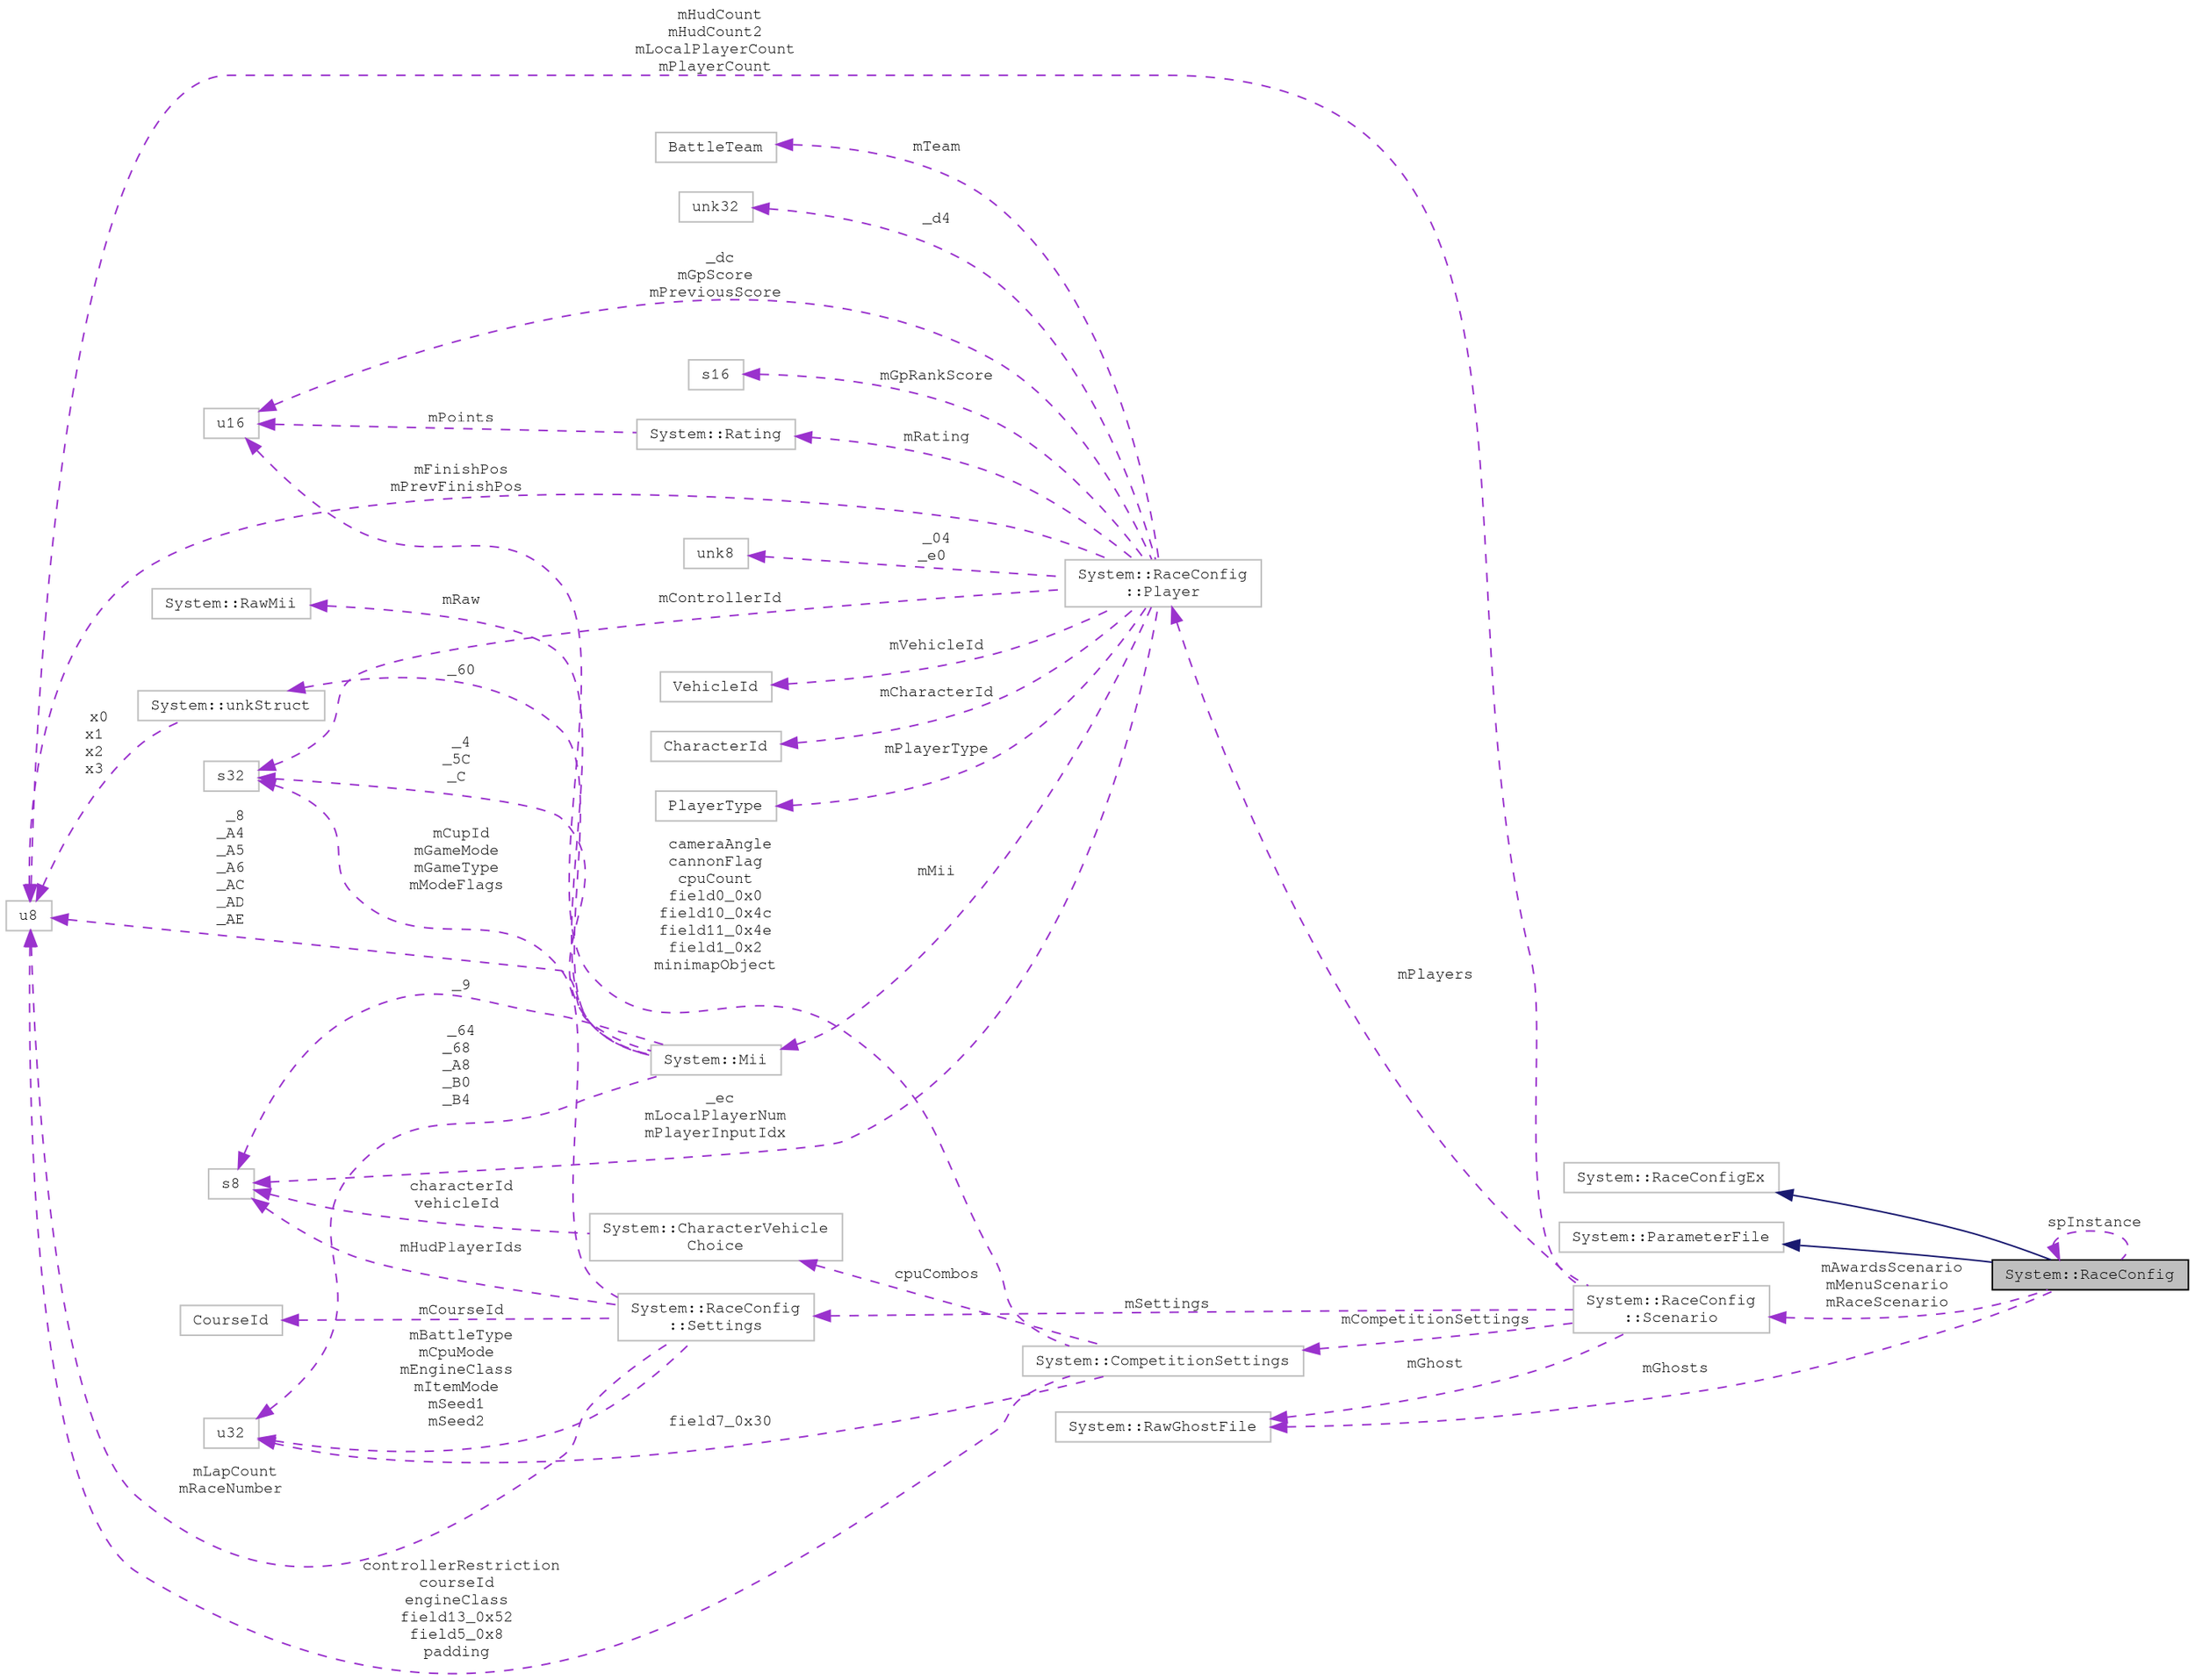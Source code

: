 digraph "System::RaceConfig"
{
 // LATEX_PDF_SIZE
  edge [fontname="FreeMono",fontsize="10",labelfontname="FreeMono",labelfontsize="10"];
  node [fontname="FreeMono",fontsize="10",shape=record];
  rankdir="LR";
  Node1 [label="System::RaceConfig",height=0.2,width=0.4,color="black", fillcolor="grey75", style="filled", fontcolor="black",tooltip=" "];
  Node2 -> Node1 [dir="back",color="midnightblue",fontsize="10",style="solid",fontname="FreeMono"];
  Node2 [label="System::RaceConfigEx",height=0.2,width=0.4,color="grey75", fillcolor="white", style="filled",URL="$class_system_1_1_race_config_ex.html",tooltip=" "];
  Node3 -> Node1 [dir="back",color="midnightblue",fontsize="10",style="solid",fontname="FreeMono"];
  Node3 [label="System::ParameterFile",height=0.2,width=0.4,color="grey75", fillcolor="white", style="filled",URL="$class_system_1_1_parameter_file.html",tooltip=" "];
  Node1 -> Node1 [dir="back",color="darkorchid3",fontsize="10",style="dashed",label=" spInstance" ,fontname="FreeMono"];
  Node4 -> Node1 [dir="back",color="darkorchid3",fontsize="10",style="dashed",label=" mAwardsScenario\nmMenuScenario\nmRaceScenario" ,fontname="FreeMono"];
  Node4 [label="System::RaceConfig\l::Scenario",height=0.2,width=0.4,color="grey75", fillcolor="white", style="filled",URL="$class_system_1_1_race_config_1_1_scenario.html",tooltip=" "];
  Node5 -> Node4 [dir="back",color="darkorchid3",fontsize="10",style="dashed",label=" mHudCount\nmHudCount2\nmLocalPlayerCount\nmPlayerCount" ,fontname="FreeMono"];
  Node5 [label="u8",height=0.2,width=0.4,color="grey75", fillcolor="white", style="filled",tooltip=" "];
  Node6 -> Node4 [dir="back",color="darkorchid3",fontsize="10",style="dashed",label=" mPlayers" ,fontname="FreeMono"];
  Node6 [label="System::RaceConfig\l::Player",height=0.2,width=0.4,color="grey75", fillcolor="white", style="filled",URL="$class_system_1_1_race_config_1_1_player.html",tooltip=" "];
  Node7 -> Node6 [dir="back",color="darkorchid3",fontsize="10",style="dashed",label=" _04\n_e0" ,fontname="FreeMono"];
  Node7 [label="unk8",height=0.2,width=0.4,color="grey75", fillcolor="white", style="filled",tooltip=" "];
  Node8 -> Node6 [dir="back",color="darkorchid3",fontsize="10",style="dashed",label=" _ec\nmLocalPlayerNum\nmPlayerInputIdx" ,fontname="FreeMono"];
  Node8 [label="s8",height=0.2,width=0.4,color="grey75", fillcolor="white", style="filled",tooltip=" "];
  Node9 -> Node6 [dir="back",color="darkorchid3",fontsize="10",style="dashed",label=" mVehicleId" ,fontname="FreeMono"];
  Node9 [label="VehicleId",height=0.2,width=0.4,color="grey75", fillcolor="white", style="filled",tooltip=" "];
  Node10 -> Node6 [dir="back",color="darkorchid3",fontsize="10",style="dashed",label=" mCharacterId" ,fontname="FreeMono"];
  Node10 [label="CharacterId",height=0.2,width=0.4,color="grey75", fillcolor="white", style="filled",tooltip=" "];
  Node11 -> Node6 [dir="back",color="darkorchid3",fontsize="10",style="dashed",label=" mPlayerType" ,fontname="FreeMono"];
  Node11 [label="PlayerType",height=0.2,width=0.4,color="grey75", fillcolor="white", style="filled",tooltip=" "];
  Node12 -> Node6 [dir="back",color="darkorchid3",fontsize="10",style="dashed",label=" mMii" ,fontname="FreeMono"];
  Node12 [label="System::Mii",height=0.2,width=0.4,color="grey75", fillcolor="white", style="filled",URL="$class_system_1_1_mii.html",tooltip=" "];
  Node13 -> Node12 [dir="back",color="darkorchid3",fontsize="10",style="dashed",label=" _4\n_5C\n_C" ,fontname="FreeMono"];
  Node13 [label="s32",height=0.2,width=0.4,color="grey75", fillcolor="white", style="filled",tooltip=" "];
  Node5 -> Node12 [dir="back",color="darkorchid3",fontsize="10",style="dashed",label=" _8\n_A4\n_A5\n_A6\n_AC\n_AD\n_AE" ,fontname="FreeMono"];
  Node8 -> Node12 [dir="back",color="darkorchid3",fontsize="10",style="dashed",label=" _9" ,fontname="FreeMono"];
  Node14 -> Node12 [dir="back",color="darkorchid3",fontsize="10",style="dashed",label=" mRaw" ,fontname="FreeMono"];
  Node14 [label="System::RawMii",height=0.2,width=0.4,color="grey75", fillcolor="white", style="filled",URL="$class_system_1_1_raw_mii.html",tooltip=" "];
  Node15 -> Node12 [dir="back",color="darkorchid3",fontsize="10",style="dashed",label=" _60" ,fontname="FreeMono"];
  Node15 [label="System::unkStruct",height=0.2,width=0.4,color="grey75", fillcolor="white", style="filled",URL="$struct_system_1_1unk_struct.html",tooltip=" "];
  Node5 -> Node15 [dir="back",color="darkorchid3",fontsize="10",style="dashed",label=" x0\nx1\nx2\nx3" ,fontname="FreeMono"];
  Node16 -> Node12 [dir="back",color="darkorchid3",fontsize="10",style="dashed",label=" _64\n_68\n_A8\n_B0\n_B4" ,fontname="FreeMono"];
  Node16 [label="u32",height=0.2,width=0.4,color="grey75", fillcolor="white", style="filled",tooltip=" "];
  Node17 -> Node6 [dir="back",color="darkorchid3",fontsize="10",style="dashed",label=" mTeam" ,fontname="FreeMono"];
  Node17 [label="BattleTeam",height=0.2,width=0.4,color="grey75", fillcolor="white", style="filled",tooltip=" "];
  Node13 -> Node6 [dir="back",color="darkorchid3",fontsize="10",style="dashed",label=" mControllerId" ,fontname="FreeMono"];
  Node18 -> Node6 [dir="back",color="darkorchid3",fontsize="10",style="dashed",label=" _d4" ,fontname="FreeMono"];
  Node18 [label="unk32",height=0.2,width=0.4,color="grey75", fillcolor="white", style="filled",tooltip=" "];
  Node19 -> Node6 [dir="back",color="darkorchid3",fontsize="10",style="dashed",label=" _dc\nmGpScore\nmPreviousScore" ,fontname="FreeMono"];
  Node19 [label="u16",height=0.2,width=0.4,color="grey75", fillcolor="white", style="filled",tooltip=" "];
  Node20 -> Node6 [dir="back",color="darkorchid3",fontsize="10",style="dashed",label=" mGpRankScore" ,fontname="FreeMono"];
  Node20 [label="s16",height=0.2,width=0.4,color="grey75", fillcolor="white", style="filled",tooltip=" "];
  Node5 -> Node6 [dir="back",color="darkorchid3",fontsize="10",style="dashed",label=" mFinishPos\nmPrevFinishPos" ,fontname="FreeMono"];
  Node21 -> Node6 [dir="back",color="darkorchid3",fontsize="10",style="dashed",label=" mRating" ,fontname="FreeMono"];
  Node21 [label="System::Rating",height=0.2,width=0.4,color="grey75", fillcolor="white", style="filled",URL="$class_system_1_1_rating.html",tooltip=" "];
  Node19 -> Node21 [dir="back",color="darkorchid3",fontsize="10",style="dashed",label=" mPoints" ,fontname="FreeMono"];
  Node22 -> Node4 [dir="back",color="darkorchid3",fontsize="10",style="dashed",label=" mSettings" ,fontname="FreeMono"];
  Node22 [label="System::RaceConfig\l::Settings",height=0.2,width=0.4,color="grey75", fillcolor="white", style="filled",URL="$struct_system_1_1_race_config_1_1_settings.html",tooltip=" "];
  Node23 -> Node22 [dir="back",color="darkorchid3",fontsize="10",style="dashed",label=" mCourseId" ,fontname="FreeMono"];
  Node23 [label="CourseId",height=0.2,width=0.4,color="grey75", fillcolor="white", style="filled",tooltip=" "];
  Node16 -> Node22 [dir="back",color="darkorchid3",fontsize="10",style="dashed",label=" mBattleType\nmCpuMode\nmEngineClass\nmItemMode\nmSeed1\nmSeed2" ,fontname="FreeMono"];
  Node13 -> Node22 [dir="back",color="darkorchid3",fontsize="10",style="dashed",label=" mCupId\nmGameMode\nmGameType\nmModeFlags" ,fontname="FreeMono"];
  Node8 -> Node22 [dir="back",color="darkorchid3",fontsize="10",style="dashed",label=" mHudPlayerIds" ,fontname="FreeMono"];
  Node5 -> Node22 [dir="back",color="darkorchid3",fontsize="10",style="dashed",label=" mLapCount\nmRaceNumber" ,fontname="FreeMono"];
  Node24 -> Node4 [dir="back",color="darkorchid3",fontsize="10",style="dashed",label=" mCompetitionSettings" ,fontname="FreeMono"];
  Node24 [label="System::CompetitionSettings",height=0.2,width=0.4,color="grey75", fillcolor="white", style="filled",URL="$struct_system_1_1_competition_settings.html",tooltip=" "];
  Node19 -> Node24 [dir="back",color="darkorchid3",fontsize="10",style="dashed",label=" cameraAngle\ncannonFlag\ncpuCount\nfield0_0x0\nfield10_0x4c\nfield11_0x4e\nfield1_0x2\nminimapObject" ,fontname="FreeMono"];
  Node5 -> Node24 [dir="back",color="darkorchid3",fontsize="10",style="dashed",label=" controllerRestriction\ncourseId\nengineClass\nfield13_0x52\nfield5_0x8\npadding" ,fontname="FreeMono"];
  Node16 -> Node24 [dir="back",color="darkorchid3",fontsize="10",style="dashed",label=" field7_0x30" ,fontname="FreeMono"];
  Node25 -> Node24 [dir="back",color="darkorchid3",fontsize="10",style="dashed",label=" cpuCombos" ,fontname="FreeMono"];
  Node25 [label="System::CharacterVehicle\lChoice",height=0.2,width=0.4,color="grey75", fillcolor="white", style="filled",URL="$struct_system_1_1_character_vehicle_choice.html",tooltip=" "];
  Node8 -> Node25 [dir="back",color="darkorchid3",fontsize="10",style="dashed",label=" characterId\nvehicleId" ,fontname="FreeMono"];
  Node26 -> Node4 [dir="back",color="darkorchid3",fontsize="10",style="dashed",label=" mGhost" ,fontname="FreeMono"];
  Node26 [label="System::RawGhostFile",height=0.2,width=0.4,color="grey75", fillcolor="white", style="filled",URL="$struct_system_1_1_raw_ghost_file.html",tooltip=" "];
  Node26 -> Node1 [dir="back",color="darkorchid3",fontsize="10",style="dashed",label=" mGhosts" ,fontname="FreeMono"];
}
